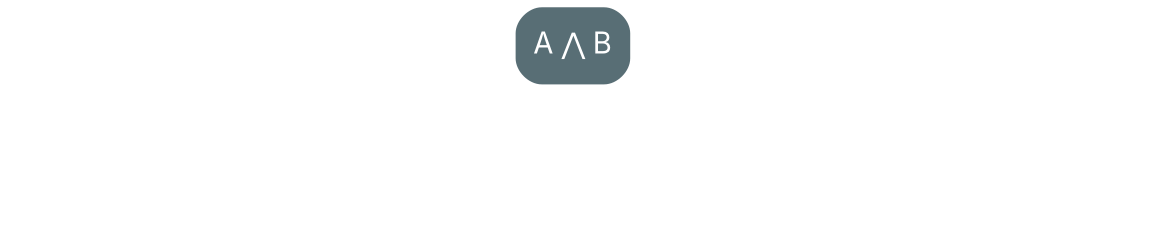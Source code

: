 digraph {
    bgcolor=transparent

    // Default theme: enabled
    node[shape="rectangle" style="rounded,filled" color="#586E75" fillcolor="#586E75" fontcolor="#ffffff" fontname="Inter,Arial"]
    edge [color="#586E75" fontcolor="#000000" fontname="Inter,Arial" fontsize=11]

    AndAB[label="A ⋀ B"]

    AndA1B1[label="a₁ ⋀ b₁" fillcolor="#ffffff" fontcolor="#586E75" style=invis]
    AndA1BE[label="a₁ ⋀ ⋯" fillcolor="#ffffff" fontcolor="#586E75" style=invis]
    AndA1BN[label="a₁ ⋀ bₙ" fillcolor="#ffffff" fontcolor="#586E75" style=invis]

    AndAEBE[label="⋯ ⋀ ⋯" fillcolor="#ffffff" fontcolor="#586E75" style=invis]

    AndANB1[label="aₙ ⋀ b₁" fillcolor="#ffffff" fontcolor="#586E75" style=invis]
    AndANBE[label="aₙ ⋀ ⋯" fillcolor="#ffffff" fontcolor="#586E75" style=invis]
    AndANBN[label="aₙ ⋀ bₙ" fillcolor="#ffffff" fontcolor="#586E75" style=invis]


    AndAB -> AndA1B1[style=invis]
    AndAB -> AndA1BE[style=invis]
    AndAB -> AndA1BN[style=invis]

    AndAB -> AndAEBE[style=invis]

    AndAB -> AndANB1[style=invis]
    AndAB -> AndANBE[style=invis]
    AndAB -> AndANBN[style=invis]

}
